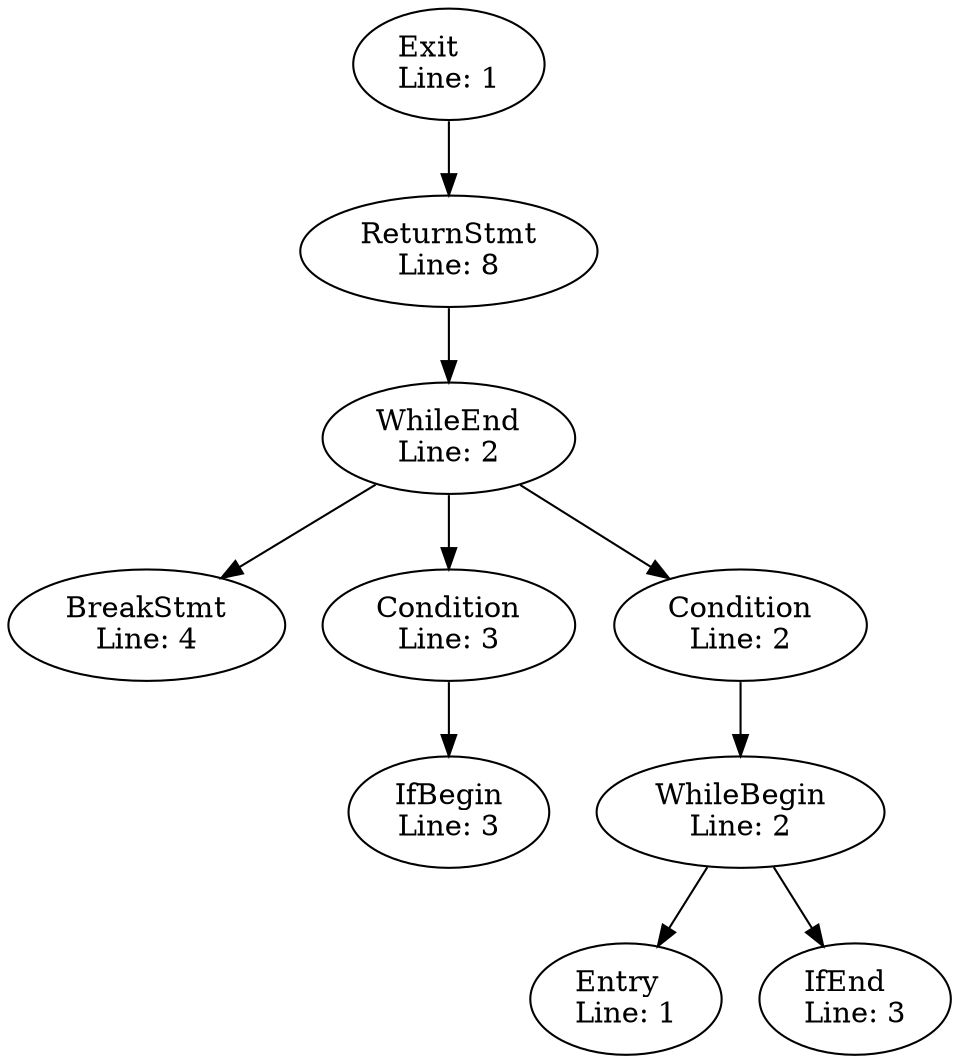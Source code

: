 digraph dominators {

"10" [label="BreakStmt\lLine: 4"]
"4#End" -> "10"
"2#Entry" [label="Entry\lLine: 1"]
"4#Begin" -> "2#Entry"
"7#Begin" [label="IfBegin\lLine: 3"]
"7#Condition" -> "7#Begin"
"7#End" [label="IfEnd\lLine: 3"]
"4#Begin" -> "7#End"
"4#Condition" [label="Condition\lLine: 2"]
"4#End" -> "4#Condition"
"7#Condition" [label="Condition\lLine: 3"]
"4#End" -> "7#Condition"
"4#End" [label="WhileEnd\lLine: 2"]
"11" -> "4#End"
"4#Begin" [label="WhileBegin\lLine: 2"]
"4#Condition" -> "4#Begin"
"11" [label="ReturnStmt\lLine: 8"]
"2#Exit" -> "11"
"2#Exit" [label="Exit\lLine: 1"]

}
